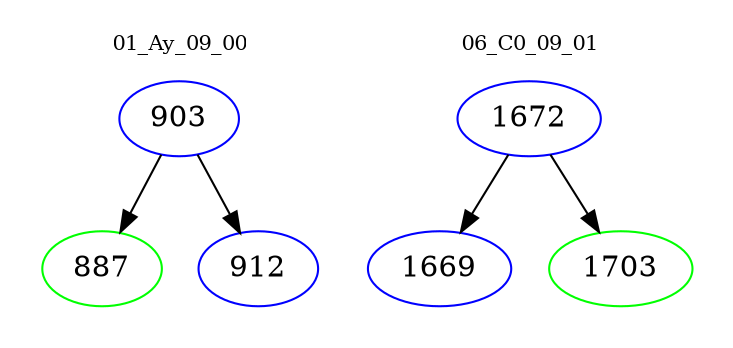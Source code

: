 digraph{
subgraph cluster_0 {
color = white
label = "01_Ay_09_00";
fontsize=10;
T0_903 [label="903", color="blue"]
T0_903 -> T0_887 [color="black"]
T0_887 [label="887", color="green"]
T0_903 -> T0_912 [color="black"]
T0_912 [label="912", color="blue"]
}
subgraph cluster_1 {
color = white
label = "06_C0_09_01";
fontsize=10;
T1_1672 [label="1672", color="blue"]
T1_1672 -> T1_1669 [color="black"]
T1_1669 [label="1669", color="blue"]
T1_1672 -> T1_1703 [color="black"]
T1_1703 [label="1703", color="green"]
}
}
